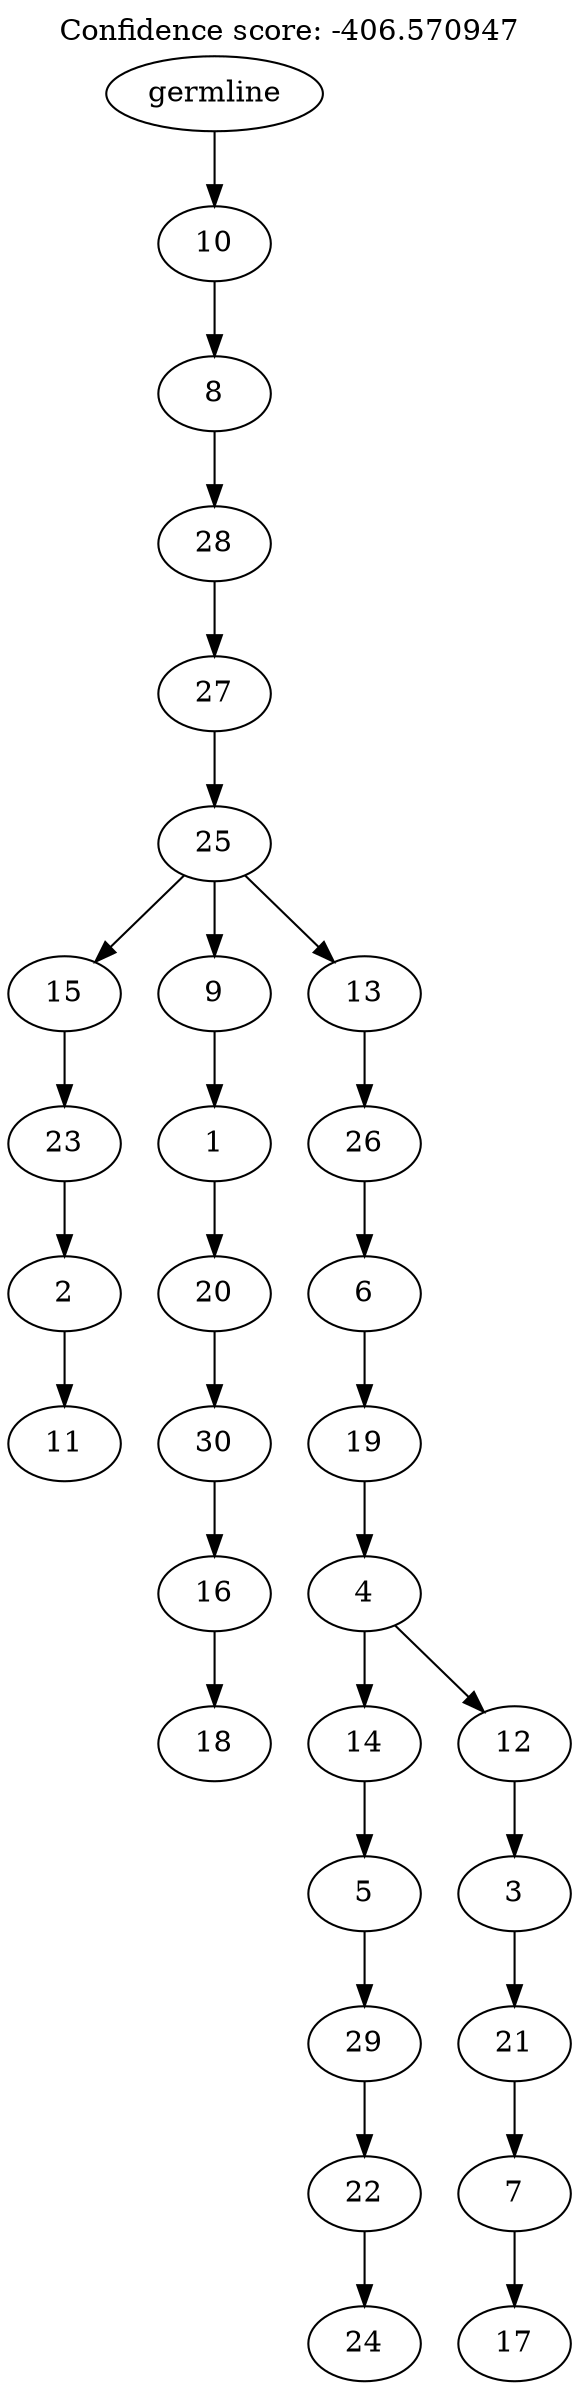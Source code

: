 digraph g {
	"29" -> "30";
	"30" [label="11"];
	"28" -> "29";
	"29" [label="2"];
	"27" -> "28";
	"28" [label="23"];
	"25" -> "26";
	"26" [label="18"];
	"24" -> "25";
	"25" [label="16"];
	"23" -> "24";
	"24" [label="30"];
	"22" -> "23";
	"23" [label="20"];
	"21" -> "22";
	"22" [label="1"];
	"19" -> "20";
	"20" [label="24"];
	"18" -> "19";
	"19" [label="22"];
	"17" -> "18";
	"18" [label="29"];
	"16" -> "17";
	"17" [label="5"];
	"14" -> "15";
	"15" [label="17"];
	"13" -> "14";
	"14" [label="7"];
	"12" -> "13";
	"13" [label="21"];
	"11" -> "12";
	"12" [label="3"];
	"10" -> "11";
	"11" [label="12"];
	"10" -> "16";
	"16" [label="14"];
	"9" -> "10";
	"10" [label="4"];
	"8" -> "9";
	"9" [label="19"];
	"7" -> "8";
	"8" [label="6"];
	"6" -> "7";
	"7" [label="26"];
	"5" -> "6";
	"6" [label="13"];
	"5" -> "21";
	"21" [label="9"];
	"5" -> "27";
	"27" [label="15"];
	"4" -> "5";
	"5" [label="25"];
	"3" -> "4";
	"4" [label="27"];
	"2" -> "3";
	"3" [label="28"];
	"1" -> "2";
	"2" [label="8"];
	"0" -> "1";
	"1" [label="10"];
	"0" [label="germline"];
	labelloc="t";
	label="Confidence score: -406.570947";
}
